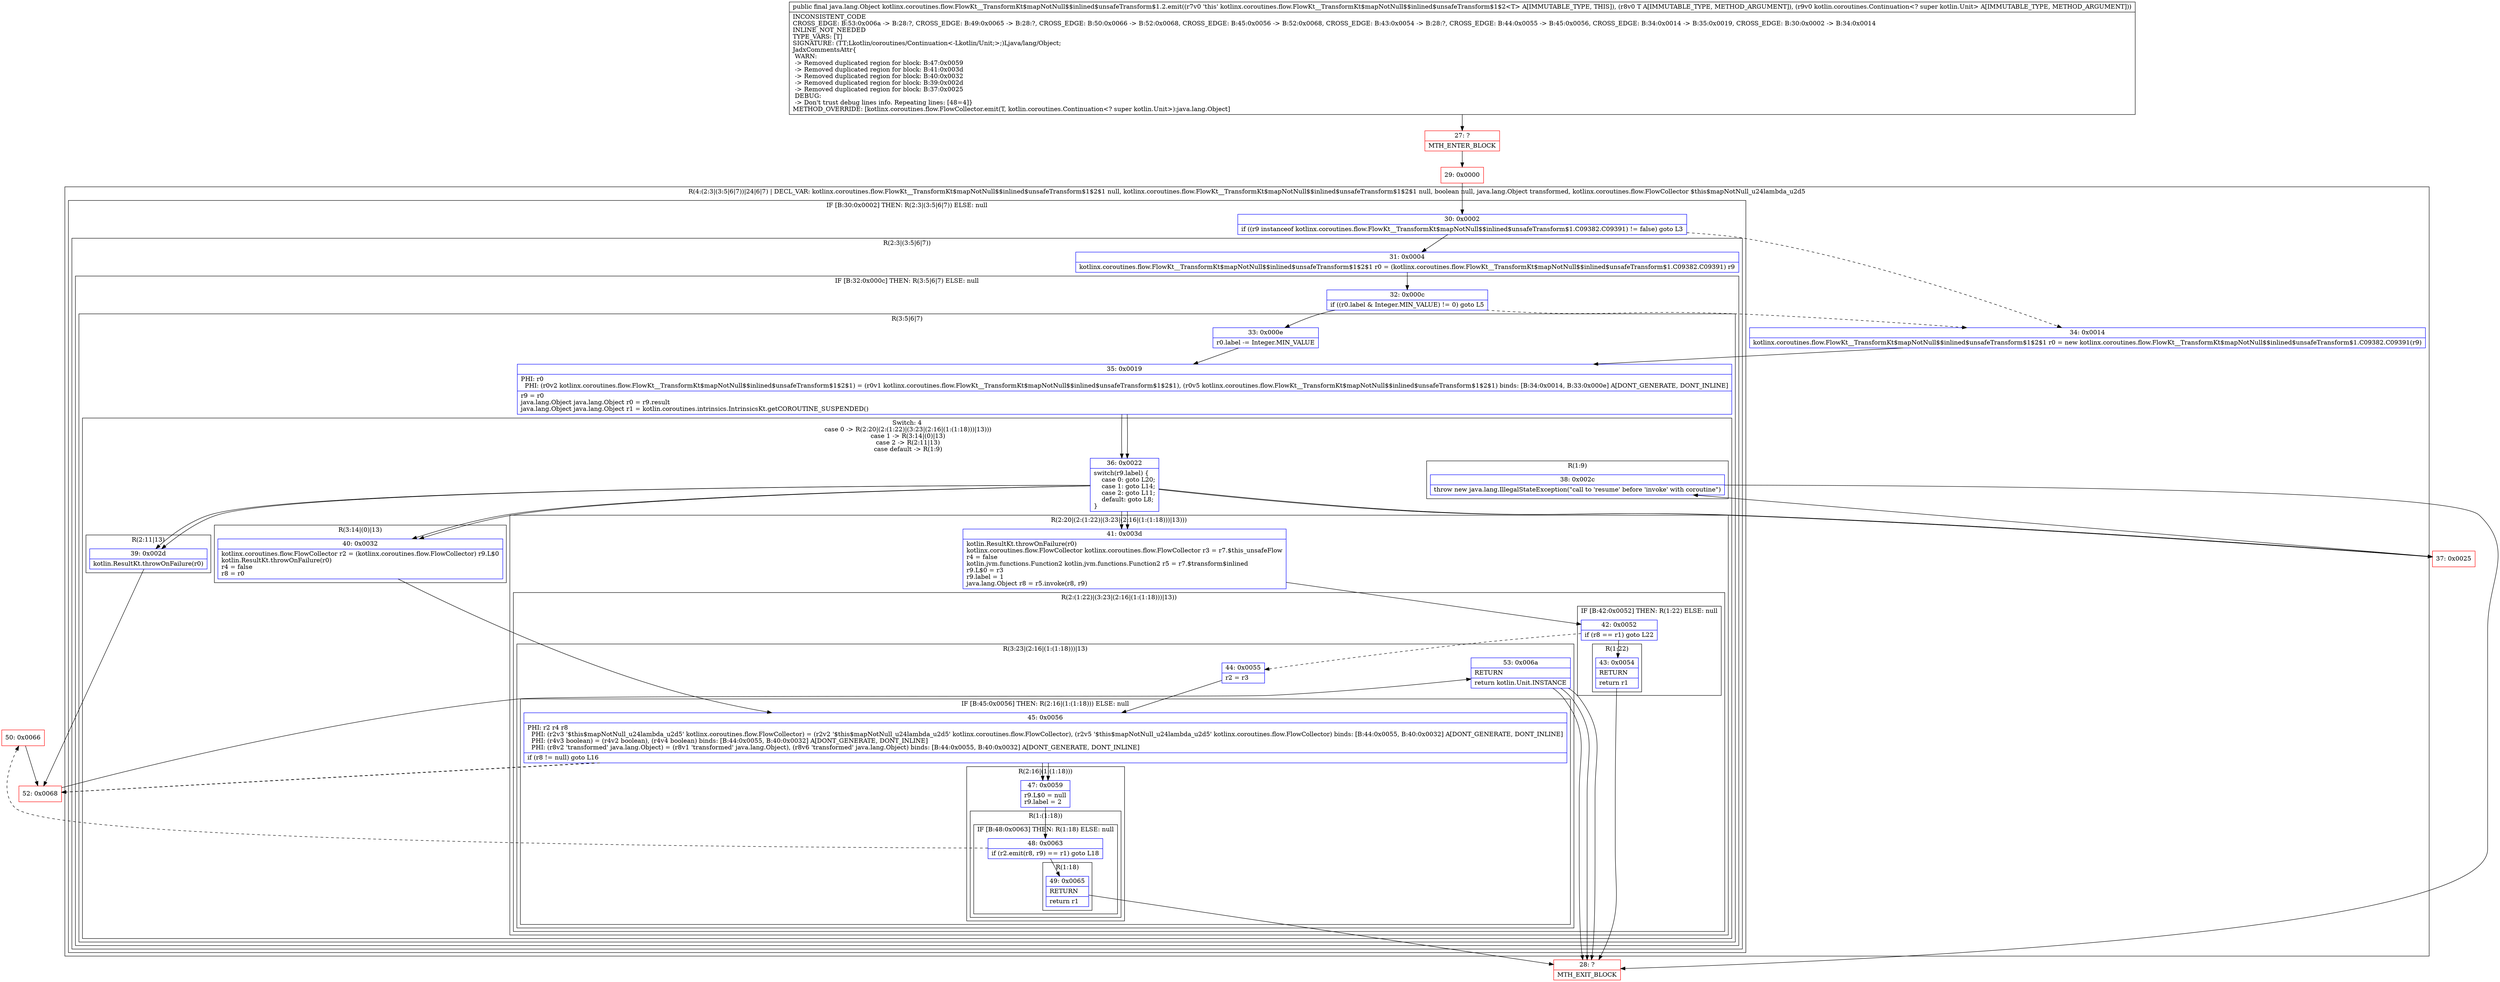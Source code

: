 digraph "CFG forkotlinx.coroutines.flow.FlowKt__TransformKt$mapNotNull$$inlined$unsafeTransform$1.2.emit(Ljava\/lang\/Object;Lkotlin\/coroutines\/Continuation;)Ljava\/lang\/Object;" {
subgraph cluster_Region_489811737 {
label = "R(4:(2:3|(3:5|6|7))|24|6|7) | DECL_VAR: kotlinx.coroutines.flow.FlowKt__TransformKt$mapNotNull$$inlined$unsafeTransform$1$2$1 null, kotlinx.coroutines.flow.FlowKt__TransformKt$mapNotNull$$inlined$unsafeTransform$1$2$1 null, boolean null, java.lang.Object transformed, kotlinx.coroutines.flow.FlowCollector $this$mapNotNull_u24lambda_u2d5\l";
node [shape=record,color=blue];
subgraph cluster_IfRegion_376091694 {
label = "IF [B:30:0x0002] THEN: R(2:3|(3:5|6|7)) ELSE: null";
node [shape=record,color=blue];
Node_30 [shape=record,label="{30\:\ 0x0002|if ((r9 instanceof kotlinx.coroutines.flow.FlowKt__TransformKt$mapNotNull$$inlined$unsafeTransform$1.C09382.C09391) != false) goto L3\l}"];
subgraph cluster_Region_379059668 {
label = "R(2:3|(3:5|6|7))";
node [shape=record,color=blue];
Node_31 [shape=record,label="{31\:\ 0x0004|kotlinx.coroutines.flow.FlowKt__TransformKt$mapNotNull$$inlined$unsafeTransform$1$2$1 r0 = (kotlinx.coroutines.flow.FlowKt__TransformKt$mapNotNull$$inlined$unsafeTransform$1.C09382.C09391) r9\l}"];
subgraph cluster_IfRegion_2133639467 {
label = "IF [B:32:0x000c] THEN: R(3:5|6|7) ELSE: null";
node [shape=record,color=blue];
Node_32 [shape=record,label="{32\:\ 0x000c|if ((r0.label & Integer.MIN_VALUE) != 0) goto L5\l}"];
subgraph cluster_Region_720357274 {
label = "R(3:5|6|7)";
node [shape=record,color=blue];
Node_33 [shape=record,label="{33\:\ 0x000e|r0.label \-= Integer.MIN_VALUE\l}"];
Node_35 [shape=record,label="{35\:\ 0x0019|PHI: r0 \l  PHI: (r0v2 kotlinx.coroutines.flow.FlowKt__TransformKt$mapNotNull$$inlined$unsafeTransform$1$2$1) = (r0v1 kotlinx.coroutines.flow.FlowKt__TransformKt$mapNotNull$$inlined$unsafeTransform$1$2$1), (r0v5 kotlinx.coroutines.flow.FlowKt__TransformKt$mapNotNull$$inlined$unsafeTransform$1$2$1) binds: [B:34:0x0014, B:33:0x000e] A[DONT_GENERATE, DONT_INLINE]\l|r9 = r0\ljava.lang.Object java.lang.Object r0 = r9.result\ljava.lang.Object java.lang.Object r1 = kotlin.coroutines.intrinsics.IntrinsicsKt.getCOROUTINE_SUSPENDED()\l}"];
subgraph cluster_SwitchRegion_903565830 {
label = "Switch: 4
 case 0 -> R(2:20|(2:(1:22)|(3:23|(2:16|(1:(1:18)))|13)))
 case 1 -> R(3:14|(0)|13)
 case 2 -> R(2:11|13)
 case default -> R(1:9)";
node [shape=record,color=blue];
Node_36 [shape=record,label="{36\:\ 0x0022|switch(r9.label) \{\l    case 0: goto L20;\l    case 1: goto L14;\l    case 2: goto L11;\l    default: goto L8;\l\}\l}"];
subgraph cluster_Region_654326403 {
label = "R(2:20|(2:(1:22)|(3:23|(2:16|(1:(1:18)))|13)))";
node [shape=record,color=blue];
Node_41 [shape=record,label="{41\:\ 0x003d|kotlin.ResultKt.throwOnFailure(r0)\lkotlinx.coroutines.flow.FlowCollector kotlinx.coroutines.flow.FlowCollector r3 = r7.$this_unsafeFlow\lr4 = false\lkotlin.jvm.functions.Function2 kotlin.jvm.functions.Function2 r5 = r7.$transform$inlined\lr9.L$0 = r3\lr9.label = 1\ljava.lang.Object r8 = r5.invoke(r8, r9)\l}"];
subgraph cluster_Region_545740285 {
label = "R(2:(1:22)|(3:23|(2:16|(1:(1:18)))|13))";
node [shape=record,color=blue];
subgraph cluster_IfRegion_2043038823 {
label = "IF [B:42:0x0052] THEN: R(1:22) ELSE: null";
node [shape=record,color=blue];
Node_42 [shape=record,label="{42\:\ 0x0052|if (r8 == r1) goto L22\l}"];
subgraph cluster_Region_1408448825 {
label = "R(1:22)";
node [shape=record,color=blue];
Node_43 [shape=record,label="{43\:\ 0x0054|RETURN\l|return r1\l}"];
}
}
subgraph cluster_Region_323228376 {
label = "R(3:23|(2:16|(1:(1:18)))|13)";
node [shape=record,color=blue];
Node_44 [shape=record,label="{44\:\ 0x0055|r2 = r3\l}"];
subgraph cluster_IfRegion_624802424 {
label = "IF [B:45:0x0056] THEN: R(2:16|(1:(1:18))) ELSE: null";
node [shape=record,color=blue];
Node_45 [shape=record,label="{45\:\ 0x0056|PHI: r2 r4 r8 \l  PHI: (r2v3 '$this$mapNotNull_u24lambda_u2d5' kotlinx.coroutines.flow.FlowCollector) = (r2v2 '$this$mapNotNull_u24lambda_u2d5' kotlinx.coroutines.flow.FlowCollector), (r2v5 '$this$mapNotNull_u24lambda_u2d5' kotlinx.coroutines.flow.FlowCollector) binds: [B:44:0x0055, B:40:0x0032] A[DONT_GENERATE, DONT_INLINE]\l  PHI: (r4v3 boolean) = (r4v2 boolean), (r4v4 boolean) binds: [B:44:0x0055, B:40:0x0032] A[DONT_GENERATE, DONT_INLINE]\l  PHI: (r8v2 'transformed' java.lang.Object) = (r8v1 'transformed' java.lang.Object), (r8v6 'transformed' java.lang.Object) binds: [B:44:0x0055, B:40:0x0032] A[DONT_GENERATE, DONT_INLINE]\l|if (r8 != null) goto L16\l}"];
subgraph cluster_Region_248515306 {
label = "R(2:16|(1:(1:18)))";
node [shape=record,color=blue];
Node_47 [shape=record,label="{47\:\ 0x0059|r9.L$0 = null\lr9.label = 2\l}"];
subgraph cluster_Region_1714794805 {
label = "R(1:(1:18))";
node [shape=record,color=blue];
subgraph cluster_IfRegion_1524092861 {
label = "IF [B:48:0x0063] THEN: R(1:18) ELSE: null";
node [shape=record,color=blue];
Node_48 [shape=record,label="{48\:\ 0x0063|if (r2.emit(r8, r9) == r1) goto L18\l}"];
subgraph cluster_Region_1208296358 {
label = "R(1:18)";
node [shape=record,color=blue];
Node_49 [shape=record,label="{49\:\ 0x0065|RETURN\l|return r1\l}"];
}
}
}
}
}
Node_53 [shape=record,label="{53\:\ 0x006a|RETURN\l|return kotlin.Unit.INSTANCE\l}"];
}
}
}
subgraph cluster_Region_896793987 {
label = "R(3:14|(0)|13)";
node [shape=record,color=blue];
Node_40 [shape=record,label="{40\:\ 0x0032|kotlinx.coroutines.flow.FlowCollector r2 = (kotlinx.coroutines.flow.FlowCollector) r9.L$0\lkotlin.ResultKt.throwOnFailure(r0)\lr4 = false\lr8 = r0\l}"];
subgraph cluster_IfRegion_2139689281 {
label = "IF [B:45:0x0056] THEN: R(0) ELSE: null";
node [shape=record,color=blue];
Node_45 [shape=record,label="{45\:\ 0x0056|PHI: r2 r4 r8 \l  PHI: (r2v3 '$this$mapNotNull_u24lambda_u2d5' kotlinx.coroutines.flow.FlowCollector) = (r2v2 '$this$mapNotNull_u24lambda_u2d5' kotlinx.coroutines.flow.FlowCollector), (r2v5 '$this$mapNotNull_u24lambda_u2d5' kotlinx.coroutines.flow.FlowCollector) binds: [B:44:0x0055, B:40:0x0032] A[DONT_GENERATE, DONT_INLINE]\l  PHI: (r4v3 boolean) = (r4v2 boolean), (r4v4 boolean) binds: [B:44:0x0055, B:40:0x0032] A[DONT_GENERATE, DONT_INLINE]\l  PHI: (r8v2 'transformed' java.lang.Object) = (r8v1 'transformed' java.lang.Object), (r8v6 'transformed' java.lang.Object) binds: [B:44:0x0055, B:40:0x0032] A[DONT_GENERATE, DONT_INLINE]\l|if (r8 != null) goto L16\l}"];
subgraph cluster_Region_1706789872 {
label = "R(0)";
node [shape=record,color=blue];
}
}
Node_53 [shape=record,label="{53\:\ 0x006a|RETURN\l|return kotlin.Unit.INSTANCE\l}"];
}
subgraph cluster_Region_487113308 {
label = "R(2:11|13)";
node [shape=record,color=blue];
Node_39 [shape=record,label="{39\:\ 0x002d|kotlin.ResultKt.throwOnFailure(r0)\l}"];
Node_53 [shape=record,label="{53\:\ 0x006a|RETURN\l|return kotlin.Unit.INSTANCE\l}"];
}
subgraph cluster_Region_765268805 {
label = "R(1:9)";
node [shape=record,color=blue];
Node_38 [shape=record,label="{38\:\ 0x002c|throw new java.lang.IllegalStateException(\"call to 'resume' before 'invoke' with coroutine\")\l}"];
}
}
}
}
}
}
Node_34 [shape=record,label="{34\:\ 0x0014|kotlinx.coroutines.flow.FlowKt__TransformKt$mapNotNull$$inlined$unsafeTransform$1$2$1 r0 = new kotlinx.coroutines.flow.FlowKt__TransformKt$mapNotNull$$inlined$unsafeTransform$1.C09382.C09391(r9)\l}"];
Node_35 [shape=record,label="{35\:\ 0x0019|PHI: r0 \l  PHI: (r0v2 kotlinx.coroutines.flow.FlowKt__TransformKt$mapNotNull$$inlined$unsafeTransform$1$2$1) = (r0v1 kotlinx.coroutines.flow.FlowKt__TransformKt$mapNotNull$$inlined$unsafeTransform$1$2$1), (r0v5 kotlinx.coroutines.flow.FlowKt__TransformKt$mapNotNull$$inlined$unsafeTransform$1$2$1) binds: [B:34:0x0014, B:33:0x000e] A[DONT_GENERATE, DONT_INLINE]\l|r9 = r0\ljava.lang.Object java.lang.Object r0 = r9.result\ljava.lang.Object java.lang.Object r1 = kotlin.coroutines.intrinsics.IntrinsicsKt.getCOROUTINE_SUSPENDED()\l}"];
subgraph cluster_SwitchRegion_318836108 {
label = "Switch: 0";
node [shape=record,color=blue];
Node_36 [shape=record,label="{36\:\ 0x0022|switch(r9.label) \{\l    case 0: goto L20;\l    case 1: goto L14;\l    case 2: goto L11;\l    default: goto L8;\l\}\l}"];
}
}
Node_27 [shape=record,color=red,label="{27\:\ ?|MTH_ENTER_BLOCK\l}"];
Node_29 [shape=record,color=red,label="{29\:\ 0x0000}"];
Node_37 [shape=record,color=red,label="{37\:\ 0x0025}"];
Node_28 [shape=record,color=red,label="{28\:\ ?|MTH_EXIT_BLOCK\l}"];
Node_52 [shape=record,color=red,label="{52\:\ 0x0068}"];
Node_50 [shape=record,color=red,label="{50\:\ 0x0066}"];
MethodNode[shape=record,label="{public final java.lang.Object kotlinx.coroutines.flow.FlowKt__TransformKt$mapNotNull$$inlined$unsafeTransform$1.2.emit((r7v0 'this' kotlinx.coroutines.flow.FlowKt__TransformKt$mapNotNull$$inlined$unsafeTransform$1$2\<T\> A[IMMUTABLE_TYPE, THIS]), (r8v0 T A[IMMUTABLE_TYPE, METHOD_ARGUMENT]), (r9v0 kotlin.coroutines.Continuation\<? super kotlin.Unit\> A[IMMUTABLE_TYPE, METHOD_ARGUMENT]))  | INCONSISTENT_CODE\lCROSS_EDGE: B:53:0x006a \-\> B:28:?, CROSS_EDGE: B:49:0x0065 \-\> B:28:?, CROSS_EDGE: B:50:0x0066 \-\> B:52:0x0068, CROSS_EDGE: B:45:0x0056 \-\> B:52:0x0068, CROSS_EDGE: B:43:0x0054 \-\> B:28:?, CROSS_EDGE: B:44:0x0055 \-\> B:45:0x0056, CROSS_EDGE: B:34:0x0014 \-\> B:35:0x0019, CROSS_EDGE: B:30:0x0002 \-\> B:34:0x0014\lINLINE_NOT_NEEDED\lTYPE_VARS: [T]\lSIGNATURE: (TT;Lkotlin\/coroutines\/Continuation\<\-Lkotlin\/Unit;\>;)Ljava\/lang\/Object;\lJadxCommentsAttr\{\l WARN: \l \-\> Removed duplicated region for block: B:47:0x0059 \l \-\> Removed duplicated region for block: B:41:0x003d \l \-\> Removed duplicated region for block: B:40:0x0032 \l \-\> Removed duplicated region for block: B:39:0x002d \l \-\> Removed duplicated region for block: B:37:0x0025 \l DEBUG: \l \-\> Don't trust debug lines info. Repeating lines: [48=4]\}\lMETHOD_OVERRIDE: [kotlinx.coroutines.flow.FlowCollector.emit(T, kotlin.coroutines.Continuation\<? super kotlin.Unit\>):java.lang.Object]\l}"];
MethodNode -> Node_27;Node_30 -> Node_31;
Node_30 -> Node_34[style=dashed];
Node_31 -> Node_32;
Node_32 -> Node_33;
Node_32 -> Node_34[style=dashed];
Node_33 -> Node_35;
Node_35 -> Node_36;
Node_36 -> Node_37;
Node_36 -> Node_39;
Node_36 -> Node_40;
Node_36 -> Node_41;
Node_41 -> Node_42;
Node_42 -> Node_43;
Node_42 -> Node_44[style=dashed];
Node_43 -> Node_28;
Node_44 -> Node_45;
Node_45 -> Node_47;
Node_45 -> Node_52[style=dashed];
Node_47 -> Node_48;
Node_48 -> Node_49;
Node_48 -> Node_50[style=dashed];
Node_49 -> Node_28;
Node_53 -> Node_28;
Node_40 -> Node_45;
Node_45 -> Node_47;
Node_45 -> Node_52[style=dashed];
Node_53 -> Node_28;
Node_39 -> Node_52;
Node_53 -> Node_28;
Node_38 -> Node_28;
Node_34 -> Node_35;
Node_35 -> Node_36;
Node_36 -> Node_37;
Node_36 -> Node_39;
Node_36 -> Node_40;
Node_36 -> Node_41;
Node_27 -> Node_29;
Node_29 -> Node_30;
Node_37 -> Node_38;
Node_52 -> Node_53;
Node_50 -> Node_52;
}

